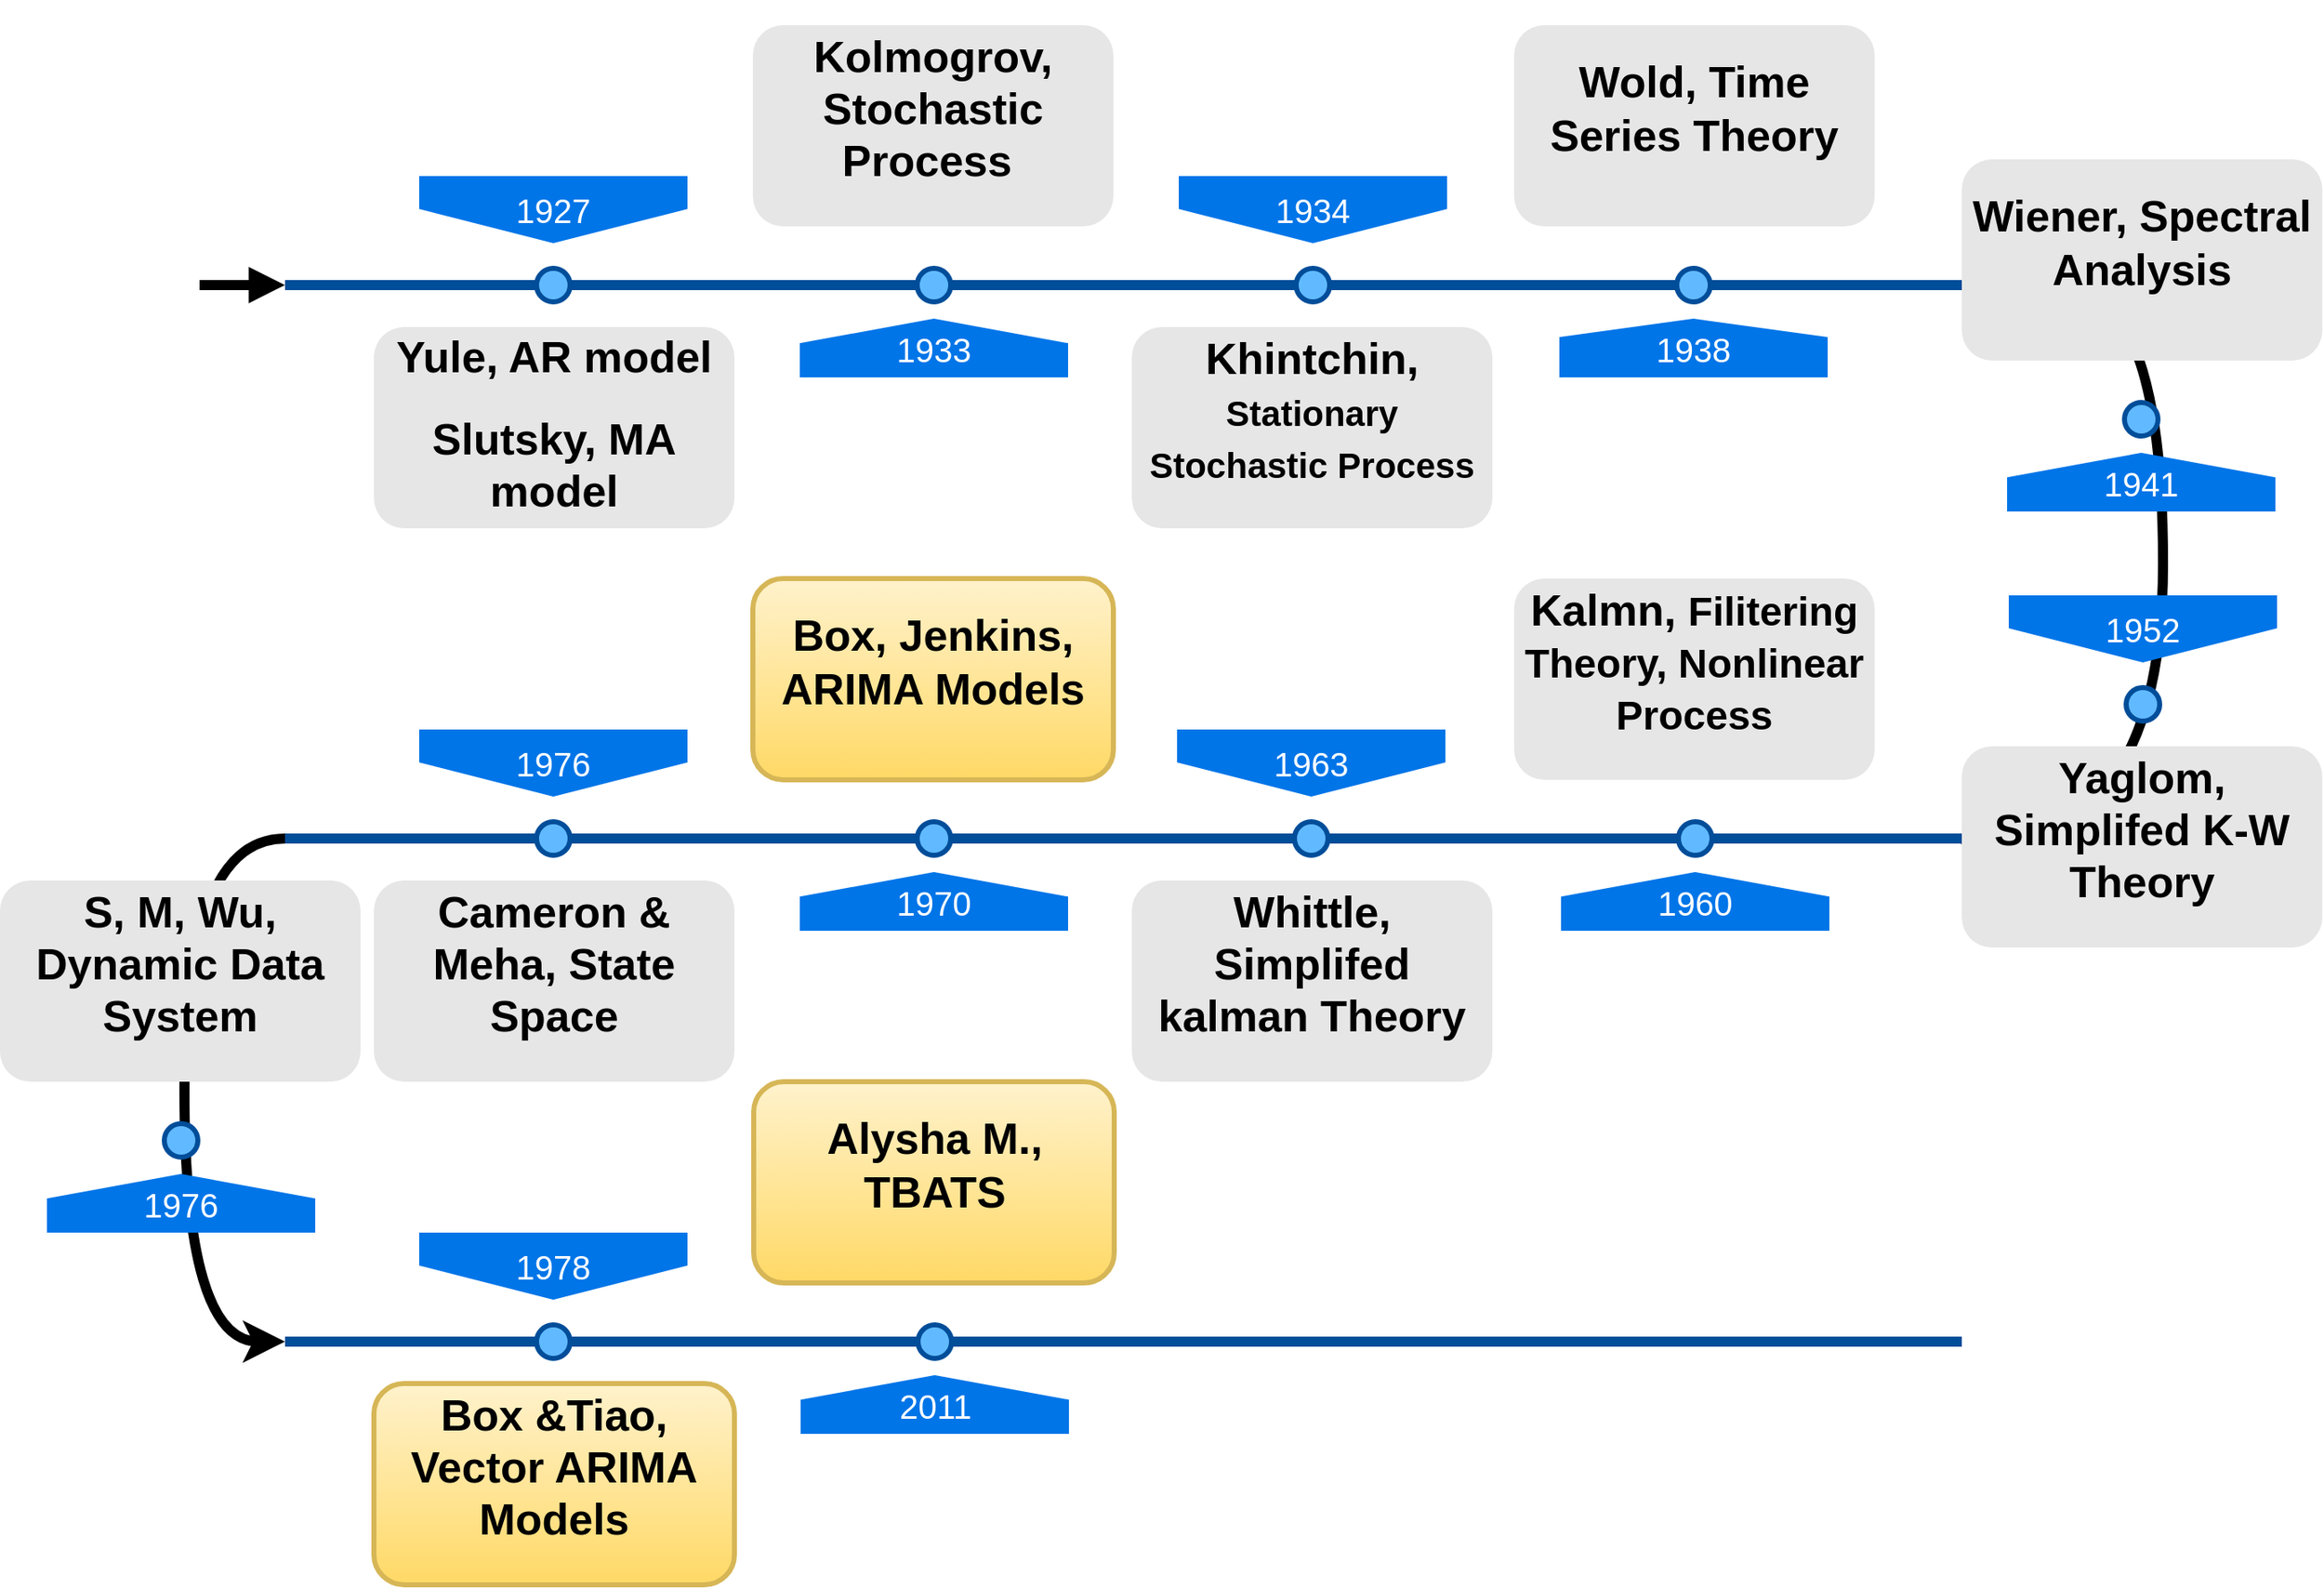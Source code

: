 <mxfile version="12.9.3" type="github">
  <diagram name="Page-1" id="82e54ff1-d628-8f03-85c4-9753963a91cd">
    <mxGraphModel dx="2384" dy="613" grid="1" gridSize="10" guides="1" tooltips="1" connect="1" arrows="1" fold="1" page="1" pageScale="1" pageWidth="1100" pageHeight="850" background="#ffffff" math="0" shadow="0">
      <root>
        <mxCell id="0" />
        <mxCell id="1" parent="0" />
        <mxCell id="ImkUcTffJDDfflXukWmi-22" value="" style="edgeStyle=orthogonalEdgeStyle;rounded=0;orthogonalLoop=1;jettySize=auto;html=1;entryX=0.994;entryY=0.538;entryDx=0;entryDy=0;entryPerimeter=0;exitX=1;exitY=0.5;exitDx=0;exitDy=0;exitPerimeter=0;curved=1;endArrow=block;endFill=1;strokeWidth=6;verticalAlign=middle;" parent="1" source="4ec97bd9e5d20128-1" target="ImkUcTffJDDfflXukWmi-6" edge="1">
          <mxGeometry relative="1" as="geometry">
            <Array as="points">
              <mxPoint x="1040" y="406" />
              <mxPoint x="1160" y="406" />
              <mxPoint x="1160" y="735" />
            </Array>
          </mxGeometry>
        </mxCell>
        <mxCell id="ExE7HX1EuqeQAoHHvTwm-15" style="edgeStyle=orthogonalEdgeStyle;curved=1;rounded=0;orthogonalLoop=1;jettySize=auto;html=1;strokeWidth=6;fontSize=20;fontColor=#FFFFFF;startArrow=block;startFill=1;endArrow=none;endFill=0;verticalAlign=middle;" edge="1" parent="1" source="4ec97bd9e5d20128-1">
          <mxGeometry relative="1" as="geometry">
            <mxPoint x="-11" y="405" as="targetPoint" />
          </mxGeometry>
        </mxCell>
        <mxCell id="4ec97bd9e5d20128-1" value="" style="line;strokeWidth=6;html=1;fillColor=none;fontSize=28;fontColor=#004D99;strokeColor=#004D99;verticalAlign=middle;" parent="1" vertex="1">
          <mxGeometry x="40" y="400" width="1000" height="10" as="geometry" />
        </mxCell>
        <mxCell id="4ec97bd9e5d20128-5" value="1927" style="shape=offPageConnector;whiteSpace=wrap;html=1;fillColor=#0075E8;fontSize=20;fontColor=#FFFFFF;size=0.509;verticalAlign=middle;strokeColor=none;" parent="1" vertex="1">
          <mxGeometry x="120" y="340" width="160" height="40" as="geometry" />
        </mxCell>
        <mxCell id="4ec97bd9e5d20128-6" value="&lt;span&gt;1934&lt;/span&gt;" style="shape=offPageConnector;whiteSpace=wrap;html=1;fillColor=#0075E8;fontSize=20;fontColor=#FFFFFF;size=0.509;verticalAlign=middle;strokeColor=none;" parent="1" vertex="1">
          <mxGeometry x="573" y="340" width="160" height="40" as="geometry" />
        </mxCell>
        <mxCell id="4ec97bd9e5d20128-7" value="1933" style="shape=offPageConnector;whiteSpace=wrap;html=1;fillColor=#0075E8;fontSize=20;fontColor=#FFFFFF;size=0.418;flipV=1;verticalAlign=middle;strokeColor=none;" parent="1" vertex="1">
          <mxGeometry x="347" y="425" width="160" height="35" as="geometry" />
        </mxCell>
        <mxCell id="4ec97bd9e5d20128-8" value="&lt;span&gt;1938&lt;/span&gt;" style="shape=offPageConnector;whiteSpace=wrap;html=1;fillColor=#0075E8;fontSize=20;fontColor=#FFFFFF;size=0.316;flipV=1;verticalAlign=middle;strokeColor=none;" parent="1" vertex="1">
          <mxGeometry x="800" y="425" width="160" height="35" as="geometry" />
        </mxCell>
        <mxCell id="4ec97bd9e5d20128-9" value="" style="ellipse;whiteSpace=wrap;html=1;fillColor=#61BAFF;fontSize=28;fontColor=#004D99;strokeWidth=3;strokeColor=#004D99;verticalAlign=middle;" parent="1" vertex="1">
          <mxGeometry x="190" y="395" width="20" height="20" as="geometry" />
        </mxCell>
        <mxCell id="4ec97bd9e5d20128-10" value="" style="ellipse;whiteSpace=wrap;html=1;fillColor=#61BAFF;fontSize=28;fontColor=#004D99;strokeWidth=3;strokeColor=#004D99;verticalAlign=middle;" parent="1" vertex="1">
          <mxGeometry x="417" y="395" width="20" height="20" as="geometry" />
        </mxCell>
        <mxCell id="4ec97bd9e5d20128-11" value="" style="ellipse;whiteSpace=wrap;html=1;fillColor=#61BAFF;fontSize=28;fontColor=#004D99;strokeWidth=3;strokeColor=#004D99;verticalAlign=middle;" parent="1" vertex="1">
          <mxGeometry x="643" y="395" width="20" height="20" as="geometry" />
        </mxCell>
        <mxCell id="4ec97bd9e5d20128-13" value="" style="ellipse;whiteSpace=wrap;html=1;fillColor=#61BAFF;fontSize=28;fontColor=#004D99;strokeWidth=3;strokeColor=#004D99;verticalAlign=middle;" parent="1" vertex="1">
          <mxGeometry x="870" y="395" width="20" height="20" as="geometry" />
        </mxCell>
        <mxCell id="4ec97bd9e5d20128-14" value="&lt;h1&gt;Yule, AR model&lt;/h1&gt;&lt;h1&gt;Slutsky, MA model&lt;/h1&gt;" style="text;html=1;spacing=5;spacingTop=-20;whiteSpace=wrap;overflow=hidden;strokeColor=none;strokeWidth=3;fillColor=#E6E6E6;fontSize=13;fontColor=#000000;align=center;rounded=1;verticalAlign=middle;" parent="1" vertex="1">
          <mxGeometry x="93" y="430" width="215" height="120" as="geometry" />
        </mxCell>
        <mxCell id="4ec97bd9e5d20128-16" value="&lt;h1&gt;Kolmogrov, Stochastic Process&amp;nbsp;&lt;/h1&gt;" style="text;html=1;spacing=5;spacingTop=-20;whiteSpace=wrap;overflow=hidden;strokeColor=none;strokeWidth=3;fillColor=#E6E6E6;fontSize=13;fontColor=#000000;align=center;rounded=1;verticalAlign=middle;" parent="1" vertex="1">
          <mxGeometry x="319" y="250" width="215" height="120" as="geometry" />
        </mxCell>
        <mxCell id="4ec97bd9e5d20128-17" value="&lt;h1&gt;Khintchin, &lt;font style=&quot;font-size: 21px&quot;&gt;Stationary Stochastic Process&lt;/font&gt;&lt;/h1&gt;" style="text;html=1;spacing=5;spacingTop=-20;whiteSpace=wrap;overflow=hidden;strokeColor=none;strokeWidth=3;fillColor=#E6E6E6;fontSize=13;fontColor=#000000;align=center;rounded=1;verticalAlign=middle;" parent="1" vertex="1">
          <mxGeometry x="545" y="430" width="215" height="120" as="geometry" />
        </mxCell>
        <mxCell id="4ec97bd9e5d20128-18" value="&lt;h1&gt;Wold, Time Series Theory&lt;/h1&gt;" style="text;html=1;spacing=5;spacingTop=-20;whiteSpace=wrap;overflow=hidden;strokeColor=none;strokeWidth=3;fillColor=#E6E6E6;fontSize=13;fontColor=#000000;align=center;rounded=1;verticalAlign=middle;" parent="1" vertex="1">
          <mxGeometry x="773" y="250" width="215" height="120" as="geometry" />
        </mxCell>
        <mxCell id="ExE7HX1EuqeQAoHHvTwm-14" style="edgeStyle=orthogonalEdgeStyle;rounded=0;orthogonalLoop=1;jettySize=auto;html=1;entryX=0;entryY=0.5;entryDx=0;entryDy=0;entryPerimeter=0;strokeWidth=6;fontSize=20;fontColor=#FFFFFF;curved=1;exitX=0;exitY=0.5;exitDx=0;exitDy=0;exitPerimeter=0;verticalAlign=middle;" edge="1" parent="1" source="ImkUcTffJDDfflXukWmi-6" target="ExE7HX1EuqeQAoHHvTwm-13">
          <mxGeometry relative="1" as="geometry">
            <Array as="points">
              <mxPoint x="-20" y="735" />
              <mxPoint x="-20" y="1035" />
            </Array>
          </mxGeometry>
        </mxCell>
        <mxCell id="ImkUcTffJDDfflXukWmi-6" value="" style="line;strokeWidth=6;html=1;fillColor=none;fontSize=28;fontColor=#004D99;strokeColor=#004D99;verticalAlign=middle;" parent="1" vertex="1">
          <mxGeometry x="40" y="730" width="1000" height="10" as="geometry" />
        </mxCell>
        <mxCell id="ImkUcTffJDDfflXukWmi-7" value="1963" style="shape=offPageConnector;whiteSpace=wrap;html=1;fillColor=#0075E8;fontSize=20;fontColor=#FFFFFF;size=0.509;verticalAlign=middle;strokeColor=none;" parent="1" vertex="1">
          <mxGeometry x="572" y="670" width="160" height="40" as="geometry" />
        </mxCell>
        <mxCell id="ImkUcTffJDDfflXukWmi-8" value="&lt;span&gt;1952&lt;/span&gt;" style="shape=offPageConnector;whiteSpace=wrap;html=1;fillColor=#0075E8;fontSize=20;fontColor=#FFFFFF;size=0.509;verticalAlign=middle;strokeColor=none;" parent="1" vertex="1">
          <mxGeometry x="1068" y="590" width="160" height="40" as="geometry" />
        </mxCell>
        <mxCell id="ImkUcTffJDDfflXukWmi-9" value="1960" style="shape=offPageConnector;whiteSpace=wrap;html=1;fillColor=#0075E8;fontSize=20;fontColor=#FFFFFF;size=0.418;flipV=1;verticalAlign=middle;strokeColor=none;" parent="1" vertex="1">
          <mxGeometry x="801" y="755" width="160" height="35" as="geometry" />
        </mxCell>
        <mxCell id="ImkUcTffJDDfflXukWmi-10" value="&lt;span&gt;1941&lt;/span&gt;" style="shape=offPageConnector;whiteSpace=wrap;html=1;fillColor=#0075E8;fontSize=20;fontColor=#FFFFFF;size=0.418;flipV=1;verticalAlign=middle;strokeColor=none;" parent="1" vertex="1">
          <mxGeometry x="1067" y="505" width="160" height="35" as="geometry" />
        </mxCell>
        <mxCell id="ImkUcTffJDDfflXukWmi-11" value="" style="ellipse;whiteSpace=wrap;html=1;fillColor=#61BAFF;fontSize=28;fontColor=#004D99;strokeWidth=3;strokeColor=#004D99;verticalAlign=middle;" parent="1" vertex="1">
          <mxGeometry x="642" y="725" width="20" height="20" as="geometry" />
        </mxCell>
        <mxCell id="ImkUcTffJDDfflXukWmi-12" value="" style="ellipse;whiteSpace=wrap;html=1;fillColor=#61BAFF;fontSize=28;fontColor=#004D99;strokeWidth=3;strokeColor=#004D99;verticalAlign=middle;" parent="1" vertex="1">
          <mxGeometry x="871" y="725" width="20" height="20" as="geometry" />
        </mxCell>
        <mxCell id="ImkUcTffJDDfflXukWmi-13" value="" style="ellipse;whiteSpace=wrap;html=1;fillColor=#61BAFF;fontSize=28;fontColor=#004D99;strokeWidth=3;strokeColor=#004D99;verticalAlign=middle;" parent="1" vertex="1">
          <mxGeometry x="1138" y="645" width="20" height="20" as="geometry" />
        </mxCell>
        <mxCell id="ImkUcTffJDDfflXukWmi-14" value="" style="ellipse;whiteSpace=wrap;html=1;fillColor=#61BAFF;fontSize=28;fontColor=#004D99;strokeWidth=3;strokeColor=#004D99;verticalAlign=middle;" parent="1" vertex="1">
          <mxGeometry x="1137" y="475" width="20" height="20" as="geometry" />
        </mxCell>
        <mxCell id="ImkUcTffJDDfflXukWmi-15" value="&lt;h1&gt;Whittle, Simplifed kalman Theory&lt;/h1&gt;" style="text;html=1;spacing=5;spacingTop=-20;whiteSpace=wrap;overflow=hidden;strokeColor=none;strokeWidth=3;fillColor=#E6E6E6;fontSize=13;fontColor=#000000;align=center;rounded=1;verticalAlign=middle;" parent="1" vertex="1">
          <mxGeometry x="545" y="760" width="215" height="120" as="geometry" />
        </mxCell>
        <mxCell id="ImkUcTffJDDfflXukWmi-16" value="&lt;h1&gt;Kalmn, &lt;font style=&quot;font-size: 24px&quot;&gt;Filitering Theory, Nonlinear Process&lt;/font&gt;&lt;/h1&gt;" style="text;html=1;spacing=5;spacingTop=-20;whiteSpace=wrap;overflow=hidden;strokeColor=none;strokeWidth=3;fillColor=#E6E6E6;fontSize=13;fontColor=#000000;align=center;rounded=1;verticalAlign=middle;" parent="1" vertex="1">
          <mxGeometry x="773" y="580" width="215" height="120" as="geometry" />
        </mxCell>
        <mxCell id="ImkUcTffJDDfflXukWmi-17" value="&lt;h1&gt;Yaglom, Simplifed K-W Theory&lt;/h1&gt;" style="text;html=1;spacing=5;spacingTop=-20;whiteSpace=wrap;overflow=hidden;strokeColor=none;strokeWidth=3;fillColor=#E6E6E6;fontSize=13;fontColor=#000000;align=center;rounded=1;verticalAlign=middle;" parent="1" vertex="1">
          <mxGeometry x="1040" y="680" width="215" height="120" as="geometry" />
        </mxCell>
        <mxCell id="ImkUcTffJDDfflXukWmi-18" value="&lt;h1&gt;Wiener, Spectral Analysis&lt;/h1&gt;" style="text;html=1;spacing=5;spacingTop=-20;whiteSpace=wrap;overflow=hidden;strokeColor=none;strokeWidth=3;fillColor=#E6E6E6;fontSize=13;fontColor=#000000;align=center;rounded=1;verticalAlign=middle;" parent="1" vertex="1">
          <mxGeometry x="1040" y="330" width="215" height="120" as="geometry" />
        </mxCell>
        <mxCell id="ExE7HX1EuqeQAoHHvTwm-6" value="&lt;h1&gt;Box, Jenkins, ARIMA Models&lt;/h1&gt;" style="text;html=1;spacing=5;spacingTop=-20;whiteSpace=wrap;overflow=hidden;strokeWidth=3;fillColor=#fff2cc;fontSize=13;align=center;rounded=1;strokeColor=#d6b656;gradientColor=#ffd966;verticalAlign=middle;" vertex="1" parent="1">
          <mxGeometry x="319" y="580" width="215" height="120" as="geometry" />
        </mxCell>
        <mxCell id="ExE7HX1EuqeQAoHHvTwm-7" value="" style="ellipse;whiteSpace=wrap;html=1;fillColor=#61BAFF;fontSize=28;fontColor=#004D99;strokeWidth=3;strokeColor=#004D99;verticalAlign=middle;" vertex="1" parent="1">
          <mxGeometry x="417" y="725" width="20" height="20" as="geometry" />
        </mxCell>
        <mxCell id="ExE7HX1EuqeQAoHHvTwm-8" value="1970" style="shape=offPageConnector;whiteSpace=wrap;html=1;fillColor=#0075E8;fontSize=20;fontColor=#FFFFFF;size=0.418;flipV=1;verticalAlign=middle;strokeColor=none;" vertex="1" parent="1">
          <mxGeometry x="347" y="755" width="160" height="35" as="geometry" />
        </mxCell>
        <mxCell id="ExE7HX1EuqeQAoHHvTwm-10" value="&lt;h1&gt;Cameron &amp;amp; Meha, State Space&lt;/h1&gt;" style="text;html=1;spacing=5;spacingTop=-20;whiteSpace=wrap;overflow=hidden;strokeColor=none;strokeWidth=3;fillColor=#E6E6E6;fontSize=13;fontColor=#000000;align=center;rounded=1;verticalAlign=middle;" vertex="1" parent="1">
          <mxGeometry x="93" y="760" width="215" height="120" as="geometry" />
        </mxCell>
        <mxCell id="ExE7HX1EuqeQAoHHvTwm-11" value="" style="ellipse;whiteSpace=wrap;html=1;fillColor=#61BAFF;fontSize=28;fontColor=#004D99;strokeWidth=3;strokeColor=#004D99;verticalAlign=middle;" vertex="1" parent="1">
          <mxGeometry x="190" y="725" width="20" height="20" as="geometry" />
        </mxCell>
        <mxCell id="ExE7HX1EuqeQAoHHvTwm-12" value="1976" style="shape=offPageConnector;whiteSpace=wrap;html=1;fillColor=#0075E8;fontSize=20;fontColor=#FFFFFF;size=0.509;verticalAlign=middle;strokeColor=none;" vertex="1" parent="1">
          <mxGeometry x="120" y="670" width="160" height="40" as="geometry" />
        </mxCell>
        <mxCell id="ExE7HX1EuqeQAoHHvTwm-13" value="" style="line;strokeWidth=6;html=1;fillColor=none;fontSize=28;fontColor=#004D99;strokeColor=#004D99;verticalAlign=middle;" vertex="1" parent="1">
          <mxGeometry x="40" y="1030" width="1000" height="10" as="geometry" />
        </mxCell>
        <mxCell id="ExE7HX1EuqeQAoHHvTwm-19" value="&lt;h1&gt;S, M, Wu, Dynamic Data System&lt;/h1&gt;" style="text;html=1;spacing=5;spacingTop=-20;whiteSpace=wrap;overflow=hidden;strokeColor=none;strokeWidth=3;fillColor=#E6E6E6;fontSize=13;fontColor=#000000;align=center;rounded=1;verticalAlign=middle;" vertex="1" parent="1">
          <mxGeometry x="-130" y="760" width="215" height="120" as="geometry" />
        </mxCell>
        <mxCell id="ExE7HX1EuqeQAoHHvTwm-20" value="" style="ellipse;whiteSpace=wrap;html=1;fillColor=#61BAFF;fontSize=28;fontColor=#004D99;strokeWidth=3;strokeColor=#004D99;verticalAlign=middle;" vertex="1" parent="1">
          <mxGeometry x="-32" y="905" width="20" height="20" as="geometry" />
        </mxCell>
        <mxCell id="ExE7HX1EuqeQAoHHvTwm-21" value="1976" style="shape=offPageConnector;whiteSpace=wrap;html=1;fillColor=#0075E8;fontSize=20;fontColor=#FFFFFF;size=0.418;flipV=1;verticalAlign=middle;strokeColor=none;" vertex="1" parent="1">
          <mxGeometry x="-102" y="935" width="160" height="35" as="geometry" />
        </mxCell>
        <mxCell id="ExE7HX1EuqeQAoHHvTwm-22" value="&lt;h1&gt;Box &amp;amp;Tiao, Vector ARIMA Models&lt;/h1&gt;" style="text;html=1;spacing=5;spacingTop=-20;whiteSpace=wrap;overflow=hidden;strokeColor=#d6b656;strokeWidth=3;fillColor=#fff2cc;fontSize=13;fontColor=#000000;align=center;rounded=1;verticalAlign=middle;gradientColor=#ffd966;" vertex="1" parent="1">
          <mxGeometry x="93" y="1060" width="215" height="120" as="geometry" />
        </mxCell>
        <mxCell id="ExE7HX1EuqeQAoHHvTwm-23" value="" style="ellipse;whiteSpace=wrap;html=1;fillColor=#61BAFF;fontSize=28;fontColor=#004D99;strokeWidth=3;strokeColor=#004D99;verticalAlign=middle;" vertex="1" parent="1">
          <mxGeometry x="190" y="1025" width="20" height="20" as="geometry" />
        </mxCell>
        <mxCell id="ExE7HX1EuqeQAoHHvTwm-24" value="1978" style="shape=offPageConnector;whiteSpace=wrap;html=1;fillColor=#0075E8;fontSize=20;fontColor=#FFFFFF;size=0.509;verticalAlign=middle;strokeColor=none;" vertex="1" parent="1">
          <mxGeometry x="120" y="970" width="160" height="40" as="geometry" />
        </mxCell>
        <mxCell id="ExE7HX1EuqeQAoHHvTwm-28" value="&lt;h1&gt;Alysha M., TBATS&lt;/h1&gt;" style="text;html=1;spacing=5;spacingTop=-20;whiteSpace=wrap;overflow=hidden;strokeColor=#d6b656;strokeWidth=3;fillColor=#fff2cc;fontSize=13;fontColor=#000000;align=center;rounded=1;verticalAlign=middle;gradientColor=#ffd966;" vertex="1" parent="1">
          <mxGeometry x="319.5" y="880" width="215" height="120" as="geometry" />
        </mxCell>
        <mxCell id="ExE7HX1EuqeQAoHHvTwm-29" value="" style="ellipse;whiteSpace=wrap;html=1;fillColor=#61BAFF;fontSize=28;fontColor=#004D99;strokeWidth=3;strokeColor=#004D99;verticalAlign=middle;" vertex="1" parent="1">
          <mxGeometry x="417.5" y="1025" width="20" height="20" as="geometry" />
        </mxCell>
        <mxCell id="ExE7HX1EuqeQAoHHvTwm-30" value="2011" style="shape=offPageConnector;whiteSpace=wrap;html=1;fillColor=#0075E8;fontSize=20;fontColor=#FFFFFF;size=0.418;flipV=1;verticalAlign=middle;strokeColor=none;" vertex="1" parent="1">
          <mxGeometry x="347.5" y="1055" width="160" height="35" as="geometry" />
        </mxCell>
      </root>
    </mxGraphModel>
  </diagram>
</mxfile>
